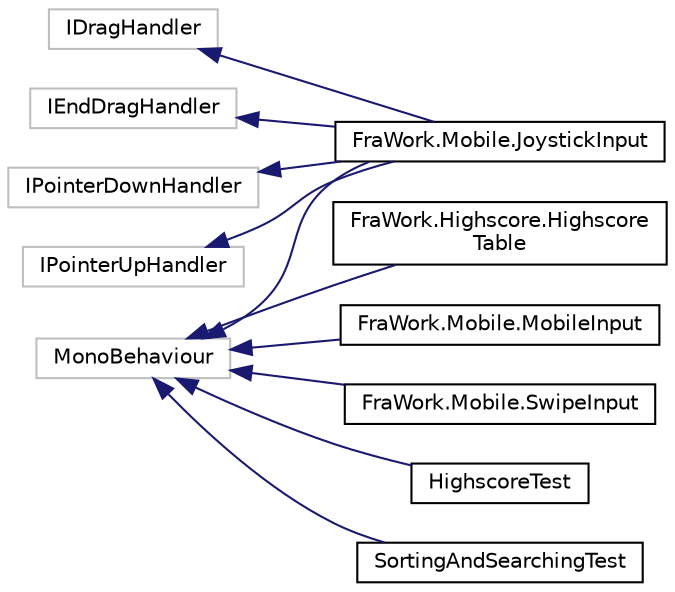 digraph "Graphical Class Hierarchy"
{
 // LATEX_PDF_SIZE
  edge [fontname="Helvetica",fontsize="10",labelfontname="Helvetica",labelfontsize="10"];
  node [fontname="Helvetica",fontsize="10",shape=record];
  rankdir="LR";
  Node7 [label="IDragHandler",height=0.2,width=0.4,color="grey75", fillcolor="white", style="filled",tooltip=" "];
  Node7 -> Node0 [dir="back",color="midnightblue",fontsize="10",style="solid",fontname="Helvetica"];
  Node0 [label="FraWork.Mobile.JoystickInput",height=0.2,width=0.4,color="black", fillcolor="white", style="filled",URL="$class_fra_work_1_1_mobile_1_1_joystick_input.html",tooltip=" "];
  Node9 [label="IEndDragHandler",height=0.2,width=0.4,color="grey75", fillcolor="white", style="filled",tooltip=" "];
  Node9 -> Node0 [dir="back",color="midnightblue",fontsize="10",style="solid",fontname="Helvetica"];
  Node10 [label="IPointerDownHandler",height=0.2,width=0.4,color="grey75", fillcolor="white", style="filled",tooltip=" "];
  Node10 -> Node0 [dir="back",color="midnightblue",fontsize="10",style="solid",fontname="Helvetica"];
  Node11 [label="IPointerUpHandler",height=0.2,width=0.4,color="grey75", fillcolor="white", style="filled",tooltip=" "];
  Node11 -> Node0 [dir="back",color="midnightblue",fontsize="10",style="solid",fontname="Helvetica"];
  Node12 [label="MonoBehaviour",height=0.2,width=0.4,color="grey75", fillcolor="white", style="filled",tooltip=" "];
  Node12 -> Node13 [dir="back",color="midnightblue",fontsize="10",style="solid",fontname="Helvetica"];
  Node13 [label="FraWork.Highscore.Highscore\lTable",height=0.2,width=0.4,color="black", fillcolor="white", style="filled",URL="$class_fra_work_1_1_highscore_1_1_highscore_table.html",tooltip=" "];
  Node12 -> Node0 [dir="back",color="midnightblue",fontsize="10",style="solid",fontname="Helvetica"];
  Node12 -> Node14 [dir="back",color="midnightblue",fontsize="10",style="solid",fontname="Helvetica"];
  Node14 [label="FraWork.Mobile.MobileInput",height=0.2,width=0.4,color="black", fillcolor="white", style="filled",URL="$class_fra_work_1_1_mobile_1_1_mobile_input.html",tooltip=" "];
  Node12 -> Node15 [dir="back",color="midnightblue",fontsize="10",style="solid",fontname="Helvetica"];
  Node15 [label="FraWork.Mobile.SwipeInput",height=0.2,width=0.4,color="black", fillcolor="white", style="filled",URL="$class_fra_work_1_1_mobile_1_1_swipe_input.html",tooltip=" "];
  Node12 -> Node16 [dir="back",color="midnightblue",fontsize="10",style="solid",fontname="Helvetica"];
  Node16 [label="HighscoreTest",height=0.2,width=0.4,color="black", fillcolor="white", style="filled",URL="$class_highscore_test.html",tooltip=" "];
  Node12 -> Node17 [dir="back",color="midnightblue",fontsize="10",style="solid",fontname="Helvetica"];
  Node17 [label="SortingAndSearchingTest",height=0.2,width=0.4,color="black", fillcolor="white", style="filled",URL="$class_sorting_and_searching_test.html",tooltip=" "];
}
